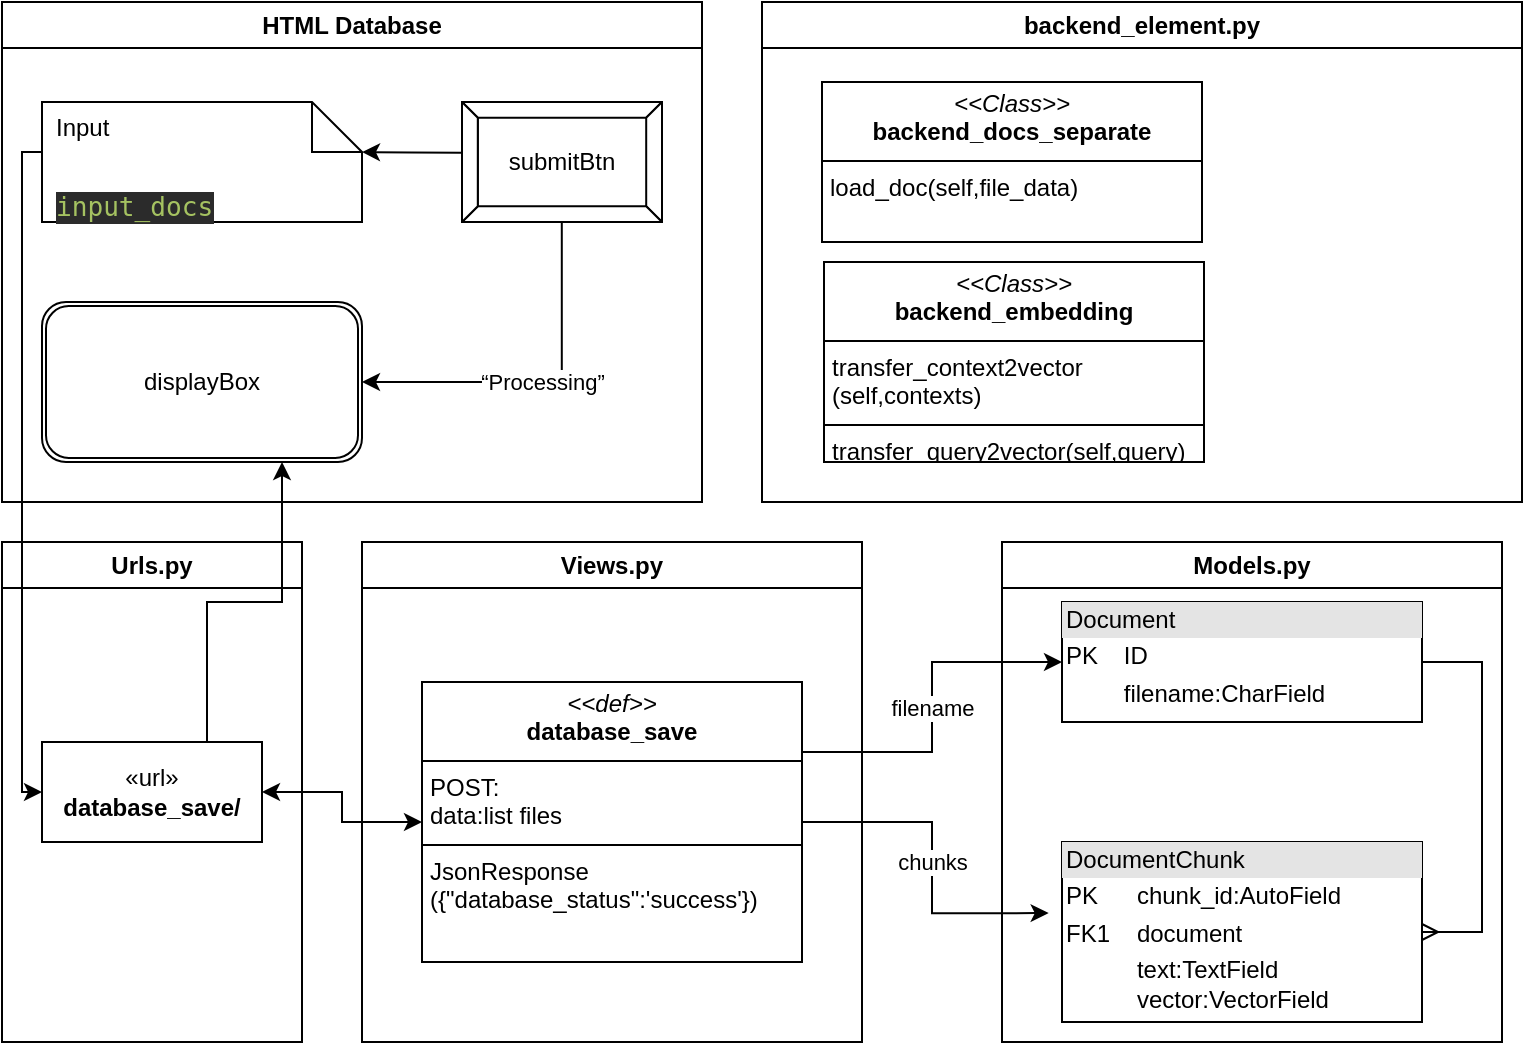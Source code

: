 <mxfile version="24.2.8" type="github">
  <diagram name="Database_input" id="rYWnF4EzFc-xeUCbDsja">
    <mxGraphModel dx="1775" dy="1664" grid="1" gridSize="10" guides="1" tooltips="1" connect="1" arrows="1" fold="1" page="1" pageScale="1" pageWidth="850" pageHeight="1100" math="0" shadow="0">
      <root>
        <mxCell id="0" />
        <mxCell id="1" parent="0" />
        <mxCell id="9mr7hPX-vYgORIki7gie-10" value="Models.py" style="swimlane;whiteSpace=wrap;html=1;" parent="1" vertex="1">
          <mxGeometry x="190" y="230" width="250" height="250" as="geometry">
            <mxRectangle x="200" y="200" width="100" height="30" as="alternateBounds" />
          </mxGeometry>
        </mxCell>
        <mxCell id="9mr7hPX-vYgORIki7gie-15" value="" style="group" parent="9mr7hPX-vYgORIki7gie-10" vertex="1" connectable="0">
          <mxGeometry x="30" y="30" width="220" height="210" as="geometry" />
        </mxCell>
        <mxCell id="9mr7hPX-vYgORIki7gie-11" value="&lt;div style=&quot;box-sizing:border-box;width:100%;background:#e4e4e4;padding:2px;&quot;&gt;Document&lt;/div&gt;&lt;table style=&quot;width:100%;font-size:1em;&quot; cellpadding=&quot;2&quot; cellspacing=&quot;0&quot;&gt;&lt;tbody&gt;&lt;tr&gt;&lt;td&gt;PK&lt;/td&gt;&lt;td&gt;ID&lt;/td&gt;&lt;/tr&gt;&lt;tr&gt;&lt;td&gt;&lt;br&gt;&lt;/td&gt;&lt;td&gt;filename:CharField&lt;br&gt;&lt;/td&gt;&lt;/tr&gt;&lt;tr&gt;&lt;td&gt;&lt;br&gt;&lt;/td&gt;&lt;td&gt;&lt;br&gt;&lt;/td&gt;&lt;/tr&gt;&lt;/tbody&gt;&lt;/table&gt;" style="verticalAlign=top;align=left;overflow=fill;html=1;whiteSpace=wrap;movable=1;resizable=1;rotatable=1;deletable=1;editable=1;locked=0;connectable=1;" parent="9mr7hPX-vYgORIki7gie-15" vertex="1">
          <mxGeometry width="180" height="60" as="geometry" />
        </mxCell>
        <mxCell id="9mr7hPX-vYgORIki7gie-12" value="&lt;div style=&quot;box-sizing:border-box;width:100%;background:#e4e4e4;padding:2px;&quot;&gt;DocumentChunk&lt;br&gt;&lt;/div&gt;&lt;table style=&quot;width:100%;font-size:1em;&quot; cellpadding=&quot;2&quot; cellspacing=&quot;0&quot;&gt;&lt;tbody&gt;&lt;tr&gt;&lt;td&gt;PK&lt;/td&gt;&lt;td&gt;chunk_id:AutoField&lt;br&gt;&lt;/td&gt;&lt;/tr&gt;&lt;tr&gt;&lt;td&gt;FK1&lt;/td&gt;&lt;td&gt;document&lt;/td&gt;&lt;/tr&gt;&lt;tr&gt;&lt;td&gt;&lt;/td&gt;&lt;td&gt;text:TextField&lt;br&gt;vector:VectorField&lt;br&gt;&lt;/td&gt;&lt;/tr&gt;&lt;/tbody&gt;&lt;/table&gt;" style="verticalAlign=top;align=left;overflow=fill;html=1;whiteSpace=wrap;movable=1;resizable=1;rotatable=1;deletable=1;editable=1;locked=0;connectable=1;" parent="9mr7hPX-vYgORIki7gie-15" vertex="1">
          <mxGeometry y="120" width="180" height="90" as="geometry" />
        </mxCell>
        <mxCell id="9mr7hPX-vYgORIki7gie-13" value="" style="edgeStyle=entityRelationEdgeStyle;fontSize=12;html=1;endArrow=ERmany;rounded=0;exitX=1;exitY=0.5;exitDx=0;exitDy=0;entryX=1;entryY=0.5;entryDx=0;entryDy=0;movable=1;resizable=1;rotatable=1;deletable=1;editable=1;locked=0;connectable=1;" parent="9mr7hPX-vYgORIki7gie-15" source="9mr7hPX-vYgORIki7gie-11" target="9mr7hPX-vYgORIki7gie-12" edge="1">
          <mxGeometry width="100" height="100" relative="1" as="geometry">
            <mxPoint x="210" y="60" as="sourcePoint" />
            <mxPoint x="210" y="120" as="targetPoint" />
            <Array as="points">
              <mxPoint x="210" y="90" />
              <mxPoint x="220" y="100" />
            </Array>
          </mxGeometry>
        </mxCell>
        <mxCell id="9mr7hPX-vYgORIki7gie-17" value="Views.py" style="swimlane;whiteSpace=wrap;html=1;" parent="1" vertex="1">
          <mxGeometry x="-130" y="230" width="250" height="250" as="geometry">
            <mxRectangle x="200" y="200" width="100" height="30" as="alternateBounds" />
          </mxGeometry>
        </mxCell>
        <mxCell id="nazsn9qA2awm31qbik97-1" value="&lt;p style=&quot;margin:0px;margin-top:4px;text-align:center;&quot;&gt;&lt;i&gt;&amp;lt;&amp;lt;def&amp;gt;&amp;gt;&lt;/i&gt;&lt;br&gt;&lt;b&gt;database_save&lt;/b&gt;&lt;br&gt;&lt;/p&gt;&lt;hr size=&quot;1&quot; style=&quot;border-style:solid;&quot;&gt;&lt;p style=&quot;margin:0px;margin-left:4px;&quot;&gt;POST:&lt;/p&gt;&lt;p style=&quot;margin:0px;margin-left:4px;&quot;&gt;data:list files&lt;/p&gt;&lt;hr size=&quot;1&quot; style=&quot;border-style:solid;&quot;&gt;&lt;p style=&quot;margin:0px;margin-left:4px;&quot;&gt;JsonResponse&lt;/p&gt;&lt;p style=&quot;margin:0px;margin-left:4px;&quot;&gt;({&quot;database_status&quot;:&#39;success&#39;})&lt;br&gt;&lt;/p&gt;" style="verticalAlign=top;align=left;overflow=fill;html=1;whiteSpace=wrap;" parent="9mr7hPX-vYgORIki7gie-17" vertex="1">
          <mxGeometry x="30" y="70" width="190" height="140" as="geometry" />
        </mxCell>
        <mxCell id="9mr7hPX-vYgORIki7gie-22" value="filename" style="edgeStyle=orthogonalEdgeStyle;rounded=0;orthogonalLoop=1;jettySize=auto;html=1;exitX=1;exitY=0.25;exitDx=0;exitDy=0;entryX=0;entryY=0.5;entryDx=0;entryDy=0;" parent="1" source="nazsn9qA2awm31qbik97-1" target="9mr7hPX-vYgORIki7gie-11" edge="1">
          <mxGeometry relative="1" as="geometry" />
        </mxCell>
        <mxCell id="9mr7hPX-vYgORIki7gie-25" value="chunks" style="edgeStyle=orthogonalEdgeStyle;rounded=0;orthogonalLoop=1;jettySize=auto;html=1;exitX=1;exitY=0.5;exitDx=0;exitDy=0;entryX=-0.037;entryY=0.395;entryDx=0;entryDy=0;entryPerimeter=0;" parent="1" source="nazsn9qA2awm31qbik97-1" target="9mr7hPX-vYgORIki7gie-12" edge="1">
          <mxGeometry relative="1" as="geometry">
            <mxPoint x="190" y="550" as="targetPoint" />
          </mxGeometry>
        </mxCell>
        <mxCell id="9mr7hPX-vYgORIki7gie-26" value="Urls.py" style="swimlane;whiteSpace=wrap;html=1;" parent="1" vertex="1">
          <mxGeometry x="-310" y="230" width="150" height="250" as="geometry">
            <mxRectangle x="200" y="200" width="100" height="30" as="alternateBounds" />
          </mxGeometry>
        </mxCell>
        <mxCell id="9mr7hPX-vYgORIki7gie-28" value="«url»&lt;br&gt;&lt;b&gt;database_save/&lt;/b&gt;" style="html=1;whiteSpace=wrap;" parent="9mr7hPX-vYgORIki7gie-26" vertex="1">
          <mxGeometry x="20" y="100" width="110" height="50" as="geometry" />
        </mxCell>
        <mxCell id="9mr7hPX-vYgORIki7gie-30" value="HTML Database" style="swimlane;whiteSpace=wrap;html=1;" parent="1" vertex="1">
          <mxGeometry x="-310" y="-40" width="350" height="250" as="geometry">
            <mxRectangle x="200" y="200" width="100" height="30" as="alternateBounds" />
          </mxGeometry>
        </mxCell>
        <mxCell id="9mr7hPX-vYgORIki7gie-38" value="submitBtn" style="labelPosition=center;verticalLabelPosition=middle;align=center;html=1;shape=mxgraph.basic.button;dx=7.9;whiteSpace=wrap;" parent="9mr7hPX-vYgORIki7gie-30" vertex="1">
          <mxGeometry x="230" y="50" width="100" height="60" as="geometry" />
        </mxCell>
        <mxCell id="9mr7hPX-vYgORIki7gie-48" value="" style="edgeStyle=orthogonalEdgeStyle;rounded=0;orthogonalLoop=1;jettySize=auto;html=1;entryX=0;entryY=0;entryDx=160;entryDy=25;entryPerimeter=0;exitX=-0.003;exitY=0.422;exitDx=0;exitDy=0;exitPerimeter=0;" parent="9mr7hPX-vYgORIki7gie-30" source="9mr7hPX-vYgORIki7gie-38" target="9mr7hPX-vYgORIki7gie-39" edge="1">
          <mxGeometry relative="1" as="geometry">
            <mxPoint x="280" y="75" as="sourcePoint" />
            <mxPoint x="200" y="70" as="targetPoint" />
          </mxGeometry>
        </mxCell>
        <mxCell id="9mr7hPX-vYgORIki7gie-39" value="&lt;div style=&quot;background-color:#2b2b2b;color:#a9b7c6;font-family:&#39;JetBrains Mono&#39;,monospace;font-size:9.8pt;&quot;&gt;&lt;pre&gt;&lt;span style=&quot;color:#a5c261;&quot;&gt;input_docs&lt;/span&gt;&lt;/pre&gt;&lt;/div&gt;" style="shape=note2;boundedLbl=1;whiteSpace=wrap;html=1;size=25;verticalAlign=top;align=left;spacingLeft=5;" parent="9mr7hPX-vYgORIki7gie-30" vertex="1">
          <mxGeometry x="20" y="50" width="160" height="60" as="geometry" />
        </mxCell>
        <mxCell id="9mr7hPX-vYgORIki7gie-40" value="Input" style="resizeWidth=1;part=1;strokeColor=none;fillColor=none;align=left;spacingLeft=5;html=1;whiteSpace=wrap;" parent="9mr7hPX-vYgORIki7gie-39" vertex="1">
          <mxGeometry width="160" height="25" relative="1" as="geometry" />
        </mxCell>
        <mxCell id="9mr7hPX-vYgORIki7gie-41" value="displayBox" style="shape=ext;double=1;rounded=1;whiteSpace=wrap;html=1;" parent="9mr7hPX-vYgORIki7gie-30" vertex="1">
          <mxGeometry x="20" y="150" width="160" height="80" as="geometry" />
        </mxCell>
        <mxCell id="9mr7hPX-vYgORIki7gie-44" value="“Processing”" style="edgeStyle=orthogonalEdgeStyle;orthogonalLoop=1;jettySize=auto;html=1;rounded=0;exitX=0.499;exitY=0.999;exitDx=0;exitDy=0;exitPerimeter=0;entryX=1;entryY=0.5;entryDx=0;entryDy=0;" parent="9mr7hPX-vYgORIki7gie-30" source="9mr7hPX-vYgORIki7gie-38" target="9mr7hPX-vYgORIki7gie-41" edge="1">
          <mxGeometry width="80" relative="1" as="geometry">
            <mxPoint x="150" y="240" as="sourcePoint" />
            <mxPoint x="230" y="240" as="targetPoint" />
          </mxGeometry>
        </mxCell>
        <mxCell id="9mr7hPX-vYgORIki7gie-49" style="edgeStyle=orthogonalEdgeStyle;rounded=0;orthogonalLoop=1;jettySize=auto;html=1;exitX=0;exitY=1;exitDx=0;exitDy=0;entryX=0;entryY=0.5;entryDx=0;entryDy=0;" parent="1" source="9mr7hPX-vYgORIki7gie-40" target="9mr7hPX-vYgORIki7gie-28" edge="1">
          <mxGeometry relative="1" as="geometry">
            <Array as="points">
              <mxPoint x="-300" y="35" />
              <mxPoint x="-300" y="355" />
            </Array>
          </mxGeometry>
        </mxCell>
        <mxCell id="9mr7hPX-vYgORIki7gie-50" style="edgeStyle=orthogonalEdgeStyle;rounded=0;orthogonalLoop=1;jettySize=auto;html=1;exitX=1;exitY=0.5;exitDx=0;exitDy=0;endArrow=classic;endFill=1;strokeColor=default;startArrow=classic;startFill=1;" parent="1" source="9mr7hPX-vYgORIki7gie-28" target="nazsn9qA2awm31qbik97-1" edge="1">
          <mxGeometry relative="1" as="geometry" />
        </mxCell>
        <mxCell id="9mr7hPX-vYgORIki7gie-51" style="edgeStyle=orthogonalEdgeStyle;rounded=0;orthogonalLoop=1;jettySize=auto;html=1;exitX=0.75;exitY=0;exitDx=0;exitDy=0;entryX=0.75;entryY=1;entryDx=0;entryDy=0;" parent="1" source="9mr7hPX-vYgORIki7gie-28" target="9mr7hPX-vYgORIki7gie-41" edge="1">
          <mxGeometry relative="1" as="geometry" />
        </mxCell>
        <mxCell id="9mr7hPX-vYgORIki7gie-52" value="backend_e&lt;span style=&quot;background-color: initial;&quot;&gt;lement.py&lt;/span&gt;" style="swimlane;whiteSpace=wrap;html=1;" parent="1" vertex="1">
          <mxGeometry x="70" y="-40" width="380" height="250" as="geometry">
            <mxRectangle x="200" y="200" width="100" height="30" as="alternateBounds" />
          </mxGeometry>
        </mxCell>
        <mxCell id="9mr7hPX-vYgORIki7gie-53" value="&lt;p style=&quot;margin:0px;margin-top:4px;text-align:center;&quot;&gt;&lt;i&gt;&amp;lt;&amp;lt;Class&amp;gt;&amp;gt;&lt;/i&gt;&lt;br&gt;&lt;b&gt;backend_docs_separate&lt;/b&gt;&lt;br&gt;&lt;/p&gt;&lt;hr size=&quot;1&quot; style=&quot;border-style:solid;&quot;&gt;&lt;p style=&quot;margin:0px;margin-left:4px;&quot;&gt;load_doc(self,file_data)&lt;/p&gt;&lt;p style=&quot;margin:0px;margin-left:4px;&quot;&gt;&lt;br&gt;&lt;/p&gt;" style="verticalAlign=top;align=left;overflow=fill;html=1;whiteSpace=wrap;" parent="9mr7hPX-vYgORIki7gie-52" vertex="1">
          <mxGeometry x="30" y="40" width="190" height="80" as="geometry" />
        </mxCell>
        <mxCell id="9mr7hPX-vYgORIki7gie-56" value="&lt;p style=&quot;margin:0px;margin-top:4px;text-align:center;&quot;&gt;&lt;i&gt;&amp;lt;&amp;lt;&lt;/i&gt;&lt;i&gt;Class&lt;/i&gt;&lt;i&gt;&amp;gt;&amp;gt;&lt;/i&gt;&lt;br&gt;&lt;b&gt;backend_embedding&lt;/b&gt;&lt;br&gt;&lt;/p&gt;&lt;hr size=&quot;1&quot; style=&quot;border-style:solid;&quot;&gt;&lt;p style=&quot;margin:0px;margin-left:4px;&quot;&gt;transfer_context2vector&lt;/p&gt;&lt;p style=&quot;margin:0px;margin-left:4px;&quot;&gt;(self,contexts)&lt;br&gt;&lt;/p&gt;&lt;hr size=&quot;1&quot; style=&quot;border-style:solid;&quot;&gt;&lt;p style=&quot;margin:0px;margin-left:4px;&quot;&gt;transfer_query2vector(self,query)&lt;br&gt;&lt;/p&gt;" style="verticalAlign=top;align=left;overflow=fill;html=1;whiteSpace=wrap;" parent="9mr7hPX-vYgORIki7gie-52" vertex="1">
          <mxGeometry x="31" y="130" width="190" height="100" as="geometry" />
        </mxCell>
      </root>
    </mxGraphModel>
  </diagram>
</mxfile>
